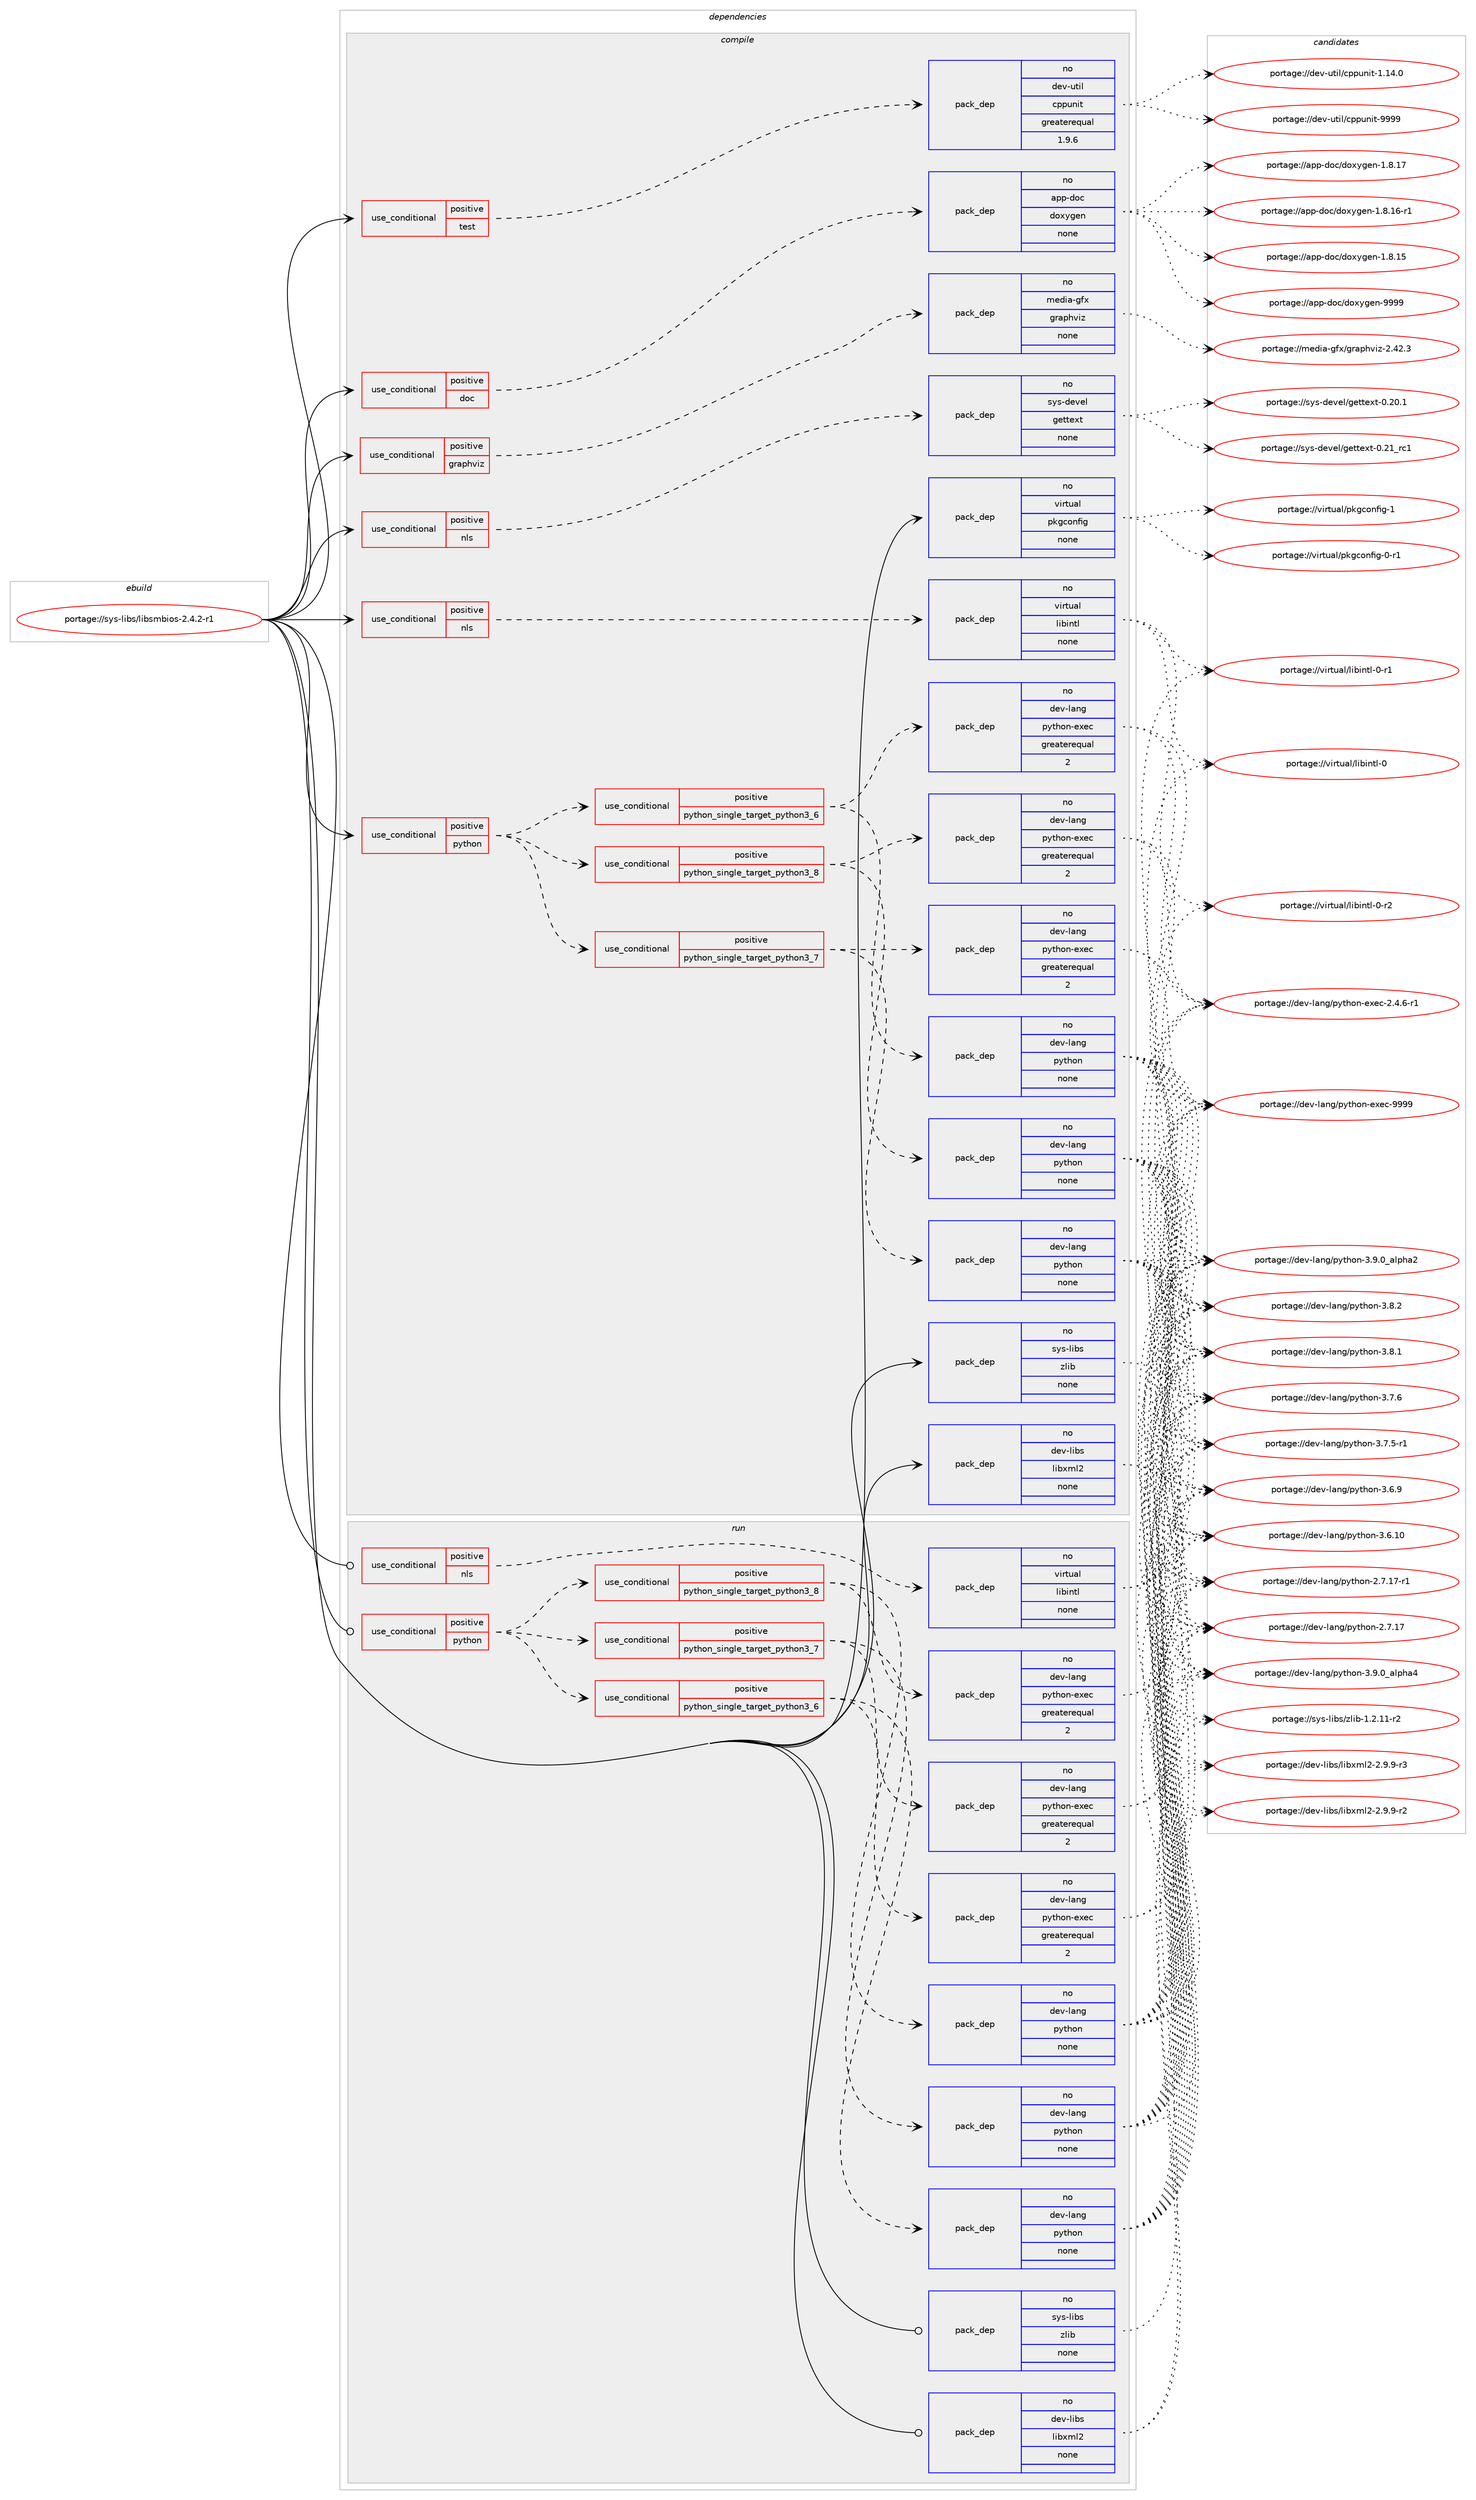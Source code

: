 digraph prolog {

# *************
# Graph options
# *************

newrank=true;
concentrate=true;
compound=true;
graph [rankdir=LR,fontname=Helvetica,fontsize=10,ranksep=1.5];#, ranksep=2.5, nodesep=0.2];
edge  [arrowhead=vee];
node  [fontname=Helvetica,fontsize=10];

# **********
# The ebuild
# **********

subgraph cluster_leftcol {
color=gray;
rank=same;
label=<<i>ebuild</i>>;
id [label="portage://sys-libs/libsmbios-2.4.2-r1", color=red, width=4, href="../sys-libs/libsmbios-2.4.2-r1.svg"];
}

# ****************
# The dependencies
# ****************

subgraph cluster_midcol {
color=gray;
label=<<i>dependencies</i>>;
subgraph cluster_compile {
fillcolor="#eeeeee";
style=filled;
label=<<i>compile</i>>;
subgraph cond4405 {
dependency26189 [label=<<TABLE BORDER="0" CELLBORDER="1" CELLSPACING="0" CELLPADDING="4"><TR><TD ROWSPAN="3" CELLPADDING="10">use_conditional</TD></TR><TR><TD>positive</TD></TR><TR><TD>doc</TD></TR></TABLE>>, shape=none, color=red];
subgraph pack21101 {
dependency26190 [label=<<TABLE BORDER="0" CELLBORDER="1" CELLSPACING="0" CELLPADDING="4" WIDTH="220"><TR><TD ROWSPAN="6" CELLPADDING="30">pack_dep</TD></TR><TR><TD WIDTH="110">no</TD></TR><TR><TD>app-doc</TD></TR><TR><TD>doxygen</TD></TR><TR><TD>none</TD></TR><TR><TD></TD></TR></TABLE>>, shape=none, color=blue];
}
dependency26189:e -> dependency26190:w [weight=20,style="dashed",arrowhead="vee"];
}
id:e -> dependency26189:w [weight=20,style="solid",arrowhead="vee"];
subgraph cond4406 {
dependency26191 [label=<<TABLE BORDER="0" CELLBORDER="1" CELLSPACING="0" CELLPADDING="4"><TR><TD ROWSPAN="3" CELLPADDING="10">use_conditional</TD></TR><TR><TD>positive</TD></TR><TR><TD>graphviz</TD></TR></TABLE>>, shape=none, color=red];
subgraph pack21102 {
dependency26192 [label=<<TABLE BORDER="0" CELLBORDER="1" CELLSPACING="0" CELLPADDING="4" WIDTH="220"><TR><TD ROWSPAN="6" CELLPADDING="30">pack_dep</TD></TR><TR><TD WIDTH="110">no</TD></TR><TR><TD>media-gfx</TD></TR><TR><TD>graphviz</TD></TR><TR><TD>none</TD></TR><TR><TD></TD></TR></TABLE>>, shape=none, color=blue];
}
dependency26191:e -> dependency26192:w [weight=20,style="dashed",arrowhead="vee"];
}
id:e -> dependency26191:w [weight=20,style="solid",arrowhead="vee"];
subgraph cond4407 {
dependency26193 [label=<<TABLE BORDER="0" CELLBORDER="1" CELLSPACING="0" CELLPADDING="4"><TR><TD ROWSPAN="3" CELLPADDING="10">use_conditional</TD></TR><TR><TD>positive</TD></TR><TR><TD>nls</TD></TR></TABLE>>, shape=none, color=red];
subgraph pack21103 {
dependency26194 [label=<<TABLE BORDER="0" CELLBORDER="1" CELLSPACING="0" CELLPADDING="4" WIDTH="220"><TR><TD ROWSPAN="6" CELLPADDING="30">pack_dep</TD></TR><TR><TD WIDTH="110">no</TD></TR><TR><TD>sys-devel</TD></TR><TR><TD>gettext</TD></TR><TR><TD>none</TD></TR><TR><TD></TD></TR></TABLE>>, shape=none, color=blue];
}
dependency26193:e -> dependency26194:w [weight=20,style="dashed",arrowhead="vee"];
}
id:e -> dependency26193:w [weight=20,style="solid",arrowhead="vee"];
subgraph cond4408 {
dependency26195 [label=<<TABLE BORDER="0" CELLBORDER="1" CELLSPACING="0" CELLPADDING="4"><TR><TD ROWSPAN="3" CELLPADDING="10">use_conditional</TD></TR><TR><TD>positive</TD></TR><TR><TD>nls</TD></TR></TABLE>>, shape=none, color=red];
subgraph pack21104 {
dependency26196 [label=<<TABLE BORDER="0" CELLBORDER="1" CELLSPACING="0" CELLPADDING="4" WIDTH="220"><TR><TD ROWSPAN="6" CELLPADDING="30">pack_dep</TD></TR><TR><TD WIDTH="110">no</TD></TR><TR><TD>virtual</TD></TR><TR><TD>libintl</TD></TR><TR><TD>none</TD></TR><TR><TD></TD></TR></TABLE>>, shape=none, color=blue];
}
dependency26195:e -> dependency26196:w [weight=20,style="dashed",arrowhead="vee"];
}
id:e -> dependency26195:w [weight=20,style="solid",arrowhead="vee"];
subgraph cond4409 {
dependency26197 [label=<<TABLE BORDER="0" CELLBORDER="1" CELLSPACING="0" CELLPADDING="4"><TR><TD ROWSPAN="3" CELLPADDING="10">use_conditional</TD></TR><TR><TD>positive</TD></TR><TR><TD>python</TD></TR></TABLE>>, shape=none, color=red];
subgraph cond4410 {
dependency26198 [label=<<TABLE BORDER="0" CELLBORDER="1" CELLSPACING="0" CELLPADDING="4"><TR><TD ROWSPAN="3" CELLPADDING="10">use_conditional</TD></TR><TR><TD>positive</TD></TR><TR><TD>python_single_target_python3_6</TD></TR></TABLE>>, shape=none, color=red];
subgraph pack21105 {
dependency26199 [label=<<TABLE BORDER="0" CELLBORDER="1" CELLSPACING="0" CELLPADDING="4" WIDTH="220"><TR><TD ROWSPAN="6" CELLPADDING="30">pack_dep</TD></TR><TR><TD WIDTH="110">no</TD></TR><TR><TD>dev-lang</TD></TR><TR><TD>python</TD></TR><TR><TD>none</TD></TR><TR><TD></TD></TR></TABLE>>, shape=none, color=blue];
}
dependency26198:e -> dependency26199:w [weight=20,style="dashed",arrowhead="vee"];
subgraph pack21106 {
dependency26200 [label=<<TABLE BORDER="0" CELLBORDER="1" CELLSPACING="0" CELLPADDING="4" WIDTH="220"><TR><TD ROWSPAN="6" CELLPADDING="30">pack_dep</TD></TR><TR><TD WIDTH="110">no</TD></TR><TR><TD>dev-lang</TD></TR><TR><TD>python-exec</TD></TR><TR><TD>greaterequal</TD></TR><TR><TD>2</TD></TR></TABLE>>, shape=none, color=blue];
}
dependency26198:e -> dependency26200:w [weight=20,style="dashed",arrowhead="vee"];
}
dependency26197:e -> dependency26198:w [weight=20,style="dashed",arrowhead="vee"];
subgraph cond4411 {
dependency26201 [label=<<TABLE BORDER="0" CELLBORDER="1" CELLSPACING="0" CELLPADDING="4"><TR><TD ROWSPAN="3" CELLPADDING="10">use_conditional</TD></TR><TR><TD>positive</TD></TR><TR><TD>python_single_target_python3_7</TD></TR></TABLE>>, shape=none, color=red];
subgraph pack21107 {
dependency26202 [label=<<TABLE BORDER="0" CELLBORDER="1" CELLSPACING="0" CELLPADDING="4" WIDTH="220"><TR><TD ROWSPAN="6" CELLPADDING="30">pack_dep</TD></TR><TR><TD WIDTH="110">no</TD></TR><TR><TD>dev-lang</TD></TR><TR><TD>python</TD></TR><TR><TD>none</TD></TR><TR><TD></TD></TR></TABLE>>, shape=none, color=blue];
}
dependency26201:e -> dependency26202:w [weight=20,style="dashed",arrowhead="vee"];
subgraph pack21108 {
dependency26203 [label=<<TABLE BORDER="0" CELLBORDER="1" CELLSPACING="0" CELLPADDING="4" WIDTH="220"><TR><TD ROWSPAN="6" CELLPADDING="30">pack_dep</TD></TR><TR><TD WIDTH="110">no</TD></TR><TR><TD>dev-lang</TD></TR><TR><TD>python-exec</TD></TR><TR><TD>greaterequal</TD></TR><TR><TD>2</TD></TR></TABLE>>, shape=none, color=blue];
}
dependency26201:e -> dependency26203:w [weight=20,style="dashed",arrowhead="vee"];
}
dependency26197:e -> dependency26201:w [weight=20,style="dashed",arrowhead="vee"];
subgraph cond4412 {
dependency26204 [label=<<TABLE BORDER="0" CELLBORDER="1" CELLSPACING="0" CELLPADDING="4"><TR><TD ROWSPAN="3" CELLPADDING="10">use_conditional</TD></TR><TR><TD>positive</TD></TR><TR><TD>python_single_target_python3_8</TD></TR></TABLE>>, shape=none, color=red];
subgraph pack21109 {
dependency26205 [label=<<TABLE BORDER="0" CELLBORDER="1" CELLSPACING="0" CELLPADDING="4" WIDTH="220"><TR><TD ROWSPAN="6" CELLPADDING="30">pack_dep</TD></TR><TR><TD WIDTH="110">no</TD></TR><TR><TD>dev-lang</TD></TR><TR><TD>python</TD></TR><TR><TD>none</TD></TR><TR><TD></TD></TR></TABLE>>, shape=none, color=blue];
}
dependency26204:e -> dependency26205:w [weight=20,style="dashed",arrowhead="vee"];
subgraph pack21110 {
dependency26206 [label=<<TABLE BORDER="0" CELLBORDER="1" CELLSPACING="0" CELLPADDING="4" WIDTH="220"><TR><TD ROWSPAN="6" CELLPADDING="30">pack_dep</TD></TR><TR><TD WIDTH="110">no</TD></TR><TR><TD>dev-lang</TD></TR><TR><TD>python-exec</TD></TR><TR><TD>greaterequal</TD></TR><TR><TD>2</TD></TR></TABLE>>, shape=none, color=blue];
}
dependency26204:e -> dependency26206:w [weight=20,style="dashed",arrowhead="vee"];
}
dependency26197:e -> dependency26204:w [weight=20,style="dashed",arrowhead="vee"];
}
id:e -> dependency26197:w [weight=20,style="solid",arrowhead="vee"];
subgraph cond4413 {
dependency26207 [label=<<TABLE BORDER="0" CELLBORDER="1" CELLSPACING="0" CELLPADDING="4"><TR><TD ROWSPAN="3" CELLPADDING="10">use_conditional</TD></TR><TR><TD>positive</TD></TR><TR><TD>test</TD></TR></TABLE>>, shape=none, color=red];
subgraph pack21111 {
dependency26208 [label=<<TABLE BORDER="0" CELLBORDER="1" CELLSPACING="0" CELLPADDING="4" WIDTH="220"><TR><TD ROWSPAN="6" CELLPADDING="30">pack_dep</TD></TR><TR><TD WIDTH="110">no</TD></TR><TR><TD>dev-util</TD></TR><TR><TD>cppunit</TD></TR><TR><TD>greaterequal</TD></TR><TR><TD>1.9.6</TD></TR></TABLE>>, shape=none, color=blue];
}
dependency26207:e -> dependency26208:w [weight=20,style="dashed",arrowhead="vee"];
}
id:e -> dependency26207:w [weight=20,style="solid",arrowhead="vee"];
subgraph pack21112 {
dependency26209 [label=<<TABLE BORDER="0" CELLBORDER="1" CELLSPACING="0" CELLPADDING="4" WIDTH="220"><TR><TD ROWSPAN="6" CELLPADDING="30">pack_dep</TD></TR><TR><TD WIDTH="110">no</TD></TR><TR><TD>dev-libs</TD></TR><TR><TD>libxml2</TD></TR><TR><TD>none</TD></TR><TR><TD></TD></TR></TABLE>>, shape=none, color=blue];
}
id:e -> dependency26209:w [weight=20,style="solid",arrowhead="vee"];
subgraph pack21113 {
dependency26210 [label=<<TABLE BORDER="0" CELLBORDER="1" CELLSPACING="0" CELLPADDING="4" WIDTH="220"><TR><TD ROWSPAN="6" CELLPADDING="30">pack_dep</TD></TR><TR><TD WIDTH="110">no</TD></TR><TR><TD>sys-libs</TD></TR><TR><TD>zlib</TD></TR><TR><TD>none</TD></TR><TR><TD></TD></TR></TABLE>>, shape=none, color=blue];
}
id:e -> dependency26210:w [weight=20,style="solid",arrowhead="vee"];
subgraph pack21114 {
dependency26211 [label=<<TABLE BORDER="0" CELLBORDER="1" CELLSPACING="0" CELLPADDING="4" WIDTH="220"><TR><TD ROWSPAN="6" CELLPADDING="30">pack_dep</TD></TR><TR><TD WIDTH="110">no</TD></TR><TR><TD>virtual</TD></TR><TR><TD>pkgconfig</TD></TR><TR><TD>none</TD></TR><TR><TD></TD></TR></TABLE>>, shape=none, color=blue];
}
id:e -> dependency26211:w [weight=20,style="solid",arrowhead="vee"];
}
subgraph cluster_compileandrun {
fillcolor="#eeeeee";
style=filled;
label=<<i>compile and run</i>>;
}
subgraph cluster_run {
fillcolor="#eeeeee";
style=filled;
label=<<i>run</i>>;
subgraph cond4414 {
dependency26212 [label=<<TABLE BORDER="0" CELLBORDER="1" CELLSPACING="0" CELLPADDING="4"><TR><TD ROWSPAN="3" CELLPADDING="10">use_conditional</TD></TR><TR><TD>positive</TD></TR><TR><TD>nls</TD></TR></TABLE>>, shape=none, color=red];
subgraph pack21115 {
dependency26213 [label=<<TABLE BORDER="0" CELLBORDER="1" CELLSPACING="0" CELLPADDING="4" WIDTH="220"><TR><TD ROWSPAN="6" CELLPADDING="30">pack_dep</TD></TR><TR><TD WIDTH="110">no</TD></TR><TR><TD>virtual</TD></TR><TR><TD>libintl</TD></TR><TR><TD>none</TD></TR><TR><TD></TD></TR></TABLE>>, shape=none, color=blue];
}
dependency26212:e -> dependency26213:w [weight=20,style="dashed",arrowhead="vee"];
}
id:e -> dependency26212:w [weight=20,style="solid",arrowhead="odot"];
subgraph cond4415 {
dependency26214 [label=<<TABLE BORDER="0" CELLBORDER="1" CELLSPACING="0" CELLPADDING="4"><TR><TD ROWSPAN="3" CELLPADDING="10">use_conditional</TD></TR><TR><TD>positive</TD></TR><TR><TD>python</TD></TR></TABLE>>, shape=none, color=red];
subgraph cond4416 {
dependency26215 [label=<<TABLE BORDER="0" CELLBORDER="1" CELLSPACING="0" CELLPADDING="4"><TR><TD ROWSPAN="3" CELLPADDING="10">use_conditional</TD></TR><TR><TD>positive</TD></TR><TR><TD>python_single_target_python3_6</TD></TR></TABLE>>, shape=none, color=red];
subgraph pack21116 {
dependency26216 [label=<<TABLE BORDER="0" CELLBORDER="1" CELLSPACING="0" CELLPADDING="4" WIDTH="220"><TR><TD ROWSPAN="6" CELLPADDING="30">pack_dep</TD></TR><TR><TD WIDTH="110">no</TD></TR><TR><TD>dev-lang</TD></TR><TR><TD>python</TD></TR><TR><TD>none</TD></TR><TR><TD></TD></TR></TABLE>>, shape=none, color=blue];
}
dependency26215:e -> dependency26216:w [weight=20,style="dashed",arrowhead="vee"];
subgraph pack21117 {
dependency26217 [label=<<TABLE BORDER="0" CELLBORDER="1" CELLSPACING="0" CELLPADDING="4" WIDTH="220"><TR><TD ROWSPAN="6" CELLPADDING="30">pack_dep</TD></TR><TR><TD WIDTH="110">no</TD></TR><TR><TD>dev-lang</TD></TR><TR><TD>python-exec</TD></TR><TR><TD>greaterequal</TD></TR><TR><TD>2</TD></TR></TABLE>>, shape=none, color=blue];
}
dependency26215:e -> dependency26217:w [weight=20,style="dashed",arrowhead="vee"];
}
dependency26214:e -> dependency26215:w [weight=20,style="dashed",arrowhead="vee"];
subgraph cond4417 {
dependency26218 [label=<<TABLE BORDER="0" CELLBORDER="1" CELLSPACING="0" CELLPADDING="4"><TR><TD ROWSPAN="3" CELLPADDING="10">use_conditional</TD></TR><TR><TD>positive</TD></TR><TR><TD>python_single_target_python3_7</TD></TR></TABLE>>, shape=none, color=red];
subgraph pack21118 {
dependency26219 [label=<<TABLE BORDER="0" CELLBORDER="1" CELLSPACING="0" CELLPADDING="4" WIDTH="220"><TR><TD ROWSPAN="6" CELLPADDING="30">pack_dep</TD></TR><TR><TD WIDTH="110">no</TD></TR><TR><TD>dev-lang</TD></TR><TR><TD>python</TD></TR><TR><TD>none</TD></TR><TR><TD></TD></TR></TABLE>>, shape=none, color=blue];
}
dependency26218:e -> dependency26219:w [weight=20,style="dashed",arrowhead="vee"];
subgraph pack21119 {
dependency26220 [label=<<TABLE BORDER="0" CELLBORDER="1" CELLSPACING="0" CELLPADDING="4" WIDTH="220"><TR><TD ROWSPAN="6" CELLPADDING="30">pack_dep</TD></TR><TR><TD WIDTH="110">no</TD></TR><TR><TD>dev-lang</TD></TR><TR><TD>python-exec</TD></TR><TR><TD>greaterequal</TD></TR><TR><TD>2</TD></TR></TABLE>>, shape=none, color=blue];
}
dependency26218:e -> dependency26220:w [weight=20,style="dashed",arrowhead="vee"];
}
dependency26214:e -> dependency26218:w [weight=20,style="dashed",arrowhead="vee"];
subgraph cond4418 {
dependency26221 [label=<<TABLE BORDER="0" CELLBORDER="1" CELLSPACING="0" CELLPADDING="4"><TR><TD ROWSPAN="3" CELLPADDING="10">use_conditional</TD></TR><TR><TD>positive</TD></TR><TR><TD>python_single_target_python3_8</TD></TR></TABLE>>, shape=none, color=red];
subgraph pack21120 {
dependency26222 [label=<<TABLE BORDER="0" CELLBORDER="1" CELLSPACING="0" CELLPADDING="4" WIDTH="220"><TR><TD ROWSPAN="6" CELLPADDING="30">pack_dep</TD></TR><TR><TD WIDTH="110">no</TD></TR><TR><TD>dev-lang</TD></TR><TR><TD>python</TD></TR><TR><TD>none</TD></TR><TR><TD></TD></TR></TABLE>>, shape=none, color=blue];
}
dependency26221:e -> dependency26222:w [weight=20,style="dashed",arrowhead="vee"];
subgraph pack21121 {
dependency26223 [label=<<TABLE BORDER="0" CELLBORDER="1" CELLSPACING="0" CELLPADDING="4" WIDTH="220"><TR><TD ROWSPAN="6" CELLPADDING="30">pack_dep</TD></TR><TR><TD WIDTH="110">no</TD></TR><TR><TD>dev-lang</TD></TR><TR><TD>python-exec</TD></TR><TR><TD>greaterequal</TD></TR><TR><TD>2</TD></TR></TABLE>>, shape=none, color=blue];
}
dependency26221:e -> dependency26223:w [weight=20,style="dashed",arrowhead="vee"];
}
dependency26214:e -> dependency26221:w [weight=20,style="dashed",arrowhead="vee"];
}
id:e -> dependency26214:w [weight=20,style="solid",arrowhead="odot"];
subgraph pack21122 {
dependency26224 [label=<<TABLE BORDER="0" CELLBORDER="1" CELLSPACING="0" CELLPADDING="4" WIDTH="220"><TR><TD ROWSPAN="6" CELLPADDING="30">pack_dep</TD></TR><TR><TD WIDTH="110">no</TD></TR><TR><TD>dev-libs</TD></TR><TR><TD>libxml2</TD></TR><TR><TD>none</TD></TR><TR><TD></TD></TR></TABLE>>, shape=none, color=blue];
}
id:e -> dependency26224:w [weight=20,style="solid",arrowhead="odot"];
subgraph pack21123 {
dependency26225 [label=<<TABLE BORDER="0" CELLBORDER="1" CELLSPACING="0" CELLPADDING="4" WIDTH="220"><TR><TD ROWSPAN="6" CELLPADDING="30">pack_dep</TD></TR><TR><TD WIDTH="110">no</TD></TR><TR><TD>sys-libs</TD></TR><TR><TD>zlib</TD></TR><TR><TD>none</TD></TR><TR><TD></TD></TR></TABLE>>, shape=none, color=blue];
}
id:e -> dependency26225:w [weight=20,style="solid",arrowhead="odot"];
}
}

# **************
# The candidates
# **************

subgraph cluster_choices {
rank=same;
color=gray;
label=<<i>candidates</i>>;

subgraph choice21101 {
color=black;
nodesep=1;
choice971121124510011199471001111201211031011104557575757 [label="portage://app-doc/doxygen-9999", color=red, width=4,href="../app-doc/doxygen-9999.svg"];
choice9711211245100111994710011112012110310111045494656464955 [label="portage://app-doc/doxygen-1.8.17", color=red, width=4,href="../app-doc/doxygen-1.8.17.svg"];
choice97112112451001119947100111120121103101110454946564649544511449 [label="portage://app-doc/doxygen-1.8.16-r1", color=red, width=4,href="../app-doc/doxygen-1.8.16-r1.svg"];
choice9711211245100111994710011112012110310111045494656464953 [label="portage://app-doc/doxygen-1.8.15", color=red, width=4,href="../app-doc/doxygen-1.8.15.svg"];
dependency26190:e -> choice971121124510011199471001111201211031011104557575757:w [style=dotted,weight="100"];
dependency26190:e -> choice9711211245100111994710011112012110310111045494656464955:w [style=dotted,weight="100"];
dependency26190:e -> choice97112112451001119947100111120121103101110454946564649544511449:w [style=dotted,weight="100"];
dependency26190:e -> choice9711211245100111994710011112012110310111045494656464953:w [style=dotted,weight="100"];
}
subgraph choice21102 {
color=black;
nodesep=1;
choice1091011001059745103102120471031149711210411810512245504652504651 [label="portage://media-gfx/graphviz-2.42.3", color=red, width=4,href="../media-gfx/graphviz-2.42.3.svg"];
dependency26192:e -> choice1091011001059745103102120471031149711210411810512245504652504651:w [style=dotted,weight="100"];
}
subgraph choice21103 {
color=black;
nodesep=1;
choice11512111545100101118101108471031011161161011201164548465049951149949 [label="portage://sys-devel/gettext-0.21_rc1", color=red, width=4,href="../sys-devel/gettext-0.21_rc1.svg"];
choice115121115451001011181011084710310111611610112011645484650484649 [label="portage://sys-devel/gettext-0.20.1", color=red, width=4,href="../sys-devel/gettext-0.20.1.svg"];
dependency26194:e -> choice11512111545100101118101108471031011161161011201164548465049951149949:w [style=dotted,weight="100"];
dependency26194:e -> choice115121115451001011181011084710310111611610112011645484650484649:w [style=dotted,weight="100"];
}
subgraph choice21104 {
color=black;
nodesep=1;
choice11810511411611797108471081059810511011610845484511450 [label="portage://virtual/libintl-0-r2", color=red, width=4,href="../virtual/libintl-0-r2.svg"];
choice11810511411611797108471081059810511011610845484511449 [label="portage://virtual/libintl-0-r1", color=red, width=4,href="../virtual/libintl-0-r1.svg"];
choice1181051141161179710847108105981051101161084548 [label="portage://virtual/libintl-0", color=red, width=4,href="../virtual/libintl-0.svg"];
dependency26196:e -> choice11810511411611797108471081059810511011610845484511450:w [style=dotted,weight="100"];
dependency26196:e -> choice11810511411611797108471081059810511011610845484511449:w [style=dotted,weight="100"];
dependency26196:e -> choice1181051141161179710847108105981051101161084548:w [style=dotted,weight="100"];
}
subgraph choice21105 {
color=black;
nodesep=1;
choice10010111845108971101034711212111610411111045514657464895971081121049752 [label="portage://dev-lang/python-3.9.0_alpha4", color=red, width=4,href="../dev-lang/python-3.9.0_alpha4.svg"];
choice10010111845108971101034711212111610411111045514657464895971081121049750 [label="portage://dev-lang/python-3.9.0_alpha2", color=red, width=4,href="../dev-lang/python-3.9.0_alpha2.svg"];
choice100101118451089711010347112121116104111110455146564650 [label="portage://dev-lang/python-3.8.2", color=red, width=4,href="../dev-lang/python-3.8.2.svg"];
choice100101118451089711010347112121116104111110455146564649 [label="portage://dev-lang/python-3.8.1", color=red, width=4,href="../dev-lang/python-3.8.1.svg"];
choice100101118451089711010347112121116104111110455146554654 [label="portage://dev-lang/python-3.7.6", color=red, width=4,href="../dev-lang/python-3.7.6.svg"];
choice1001011184510897110103471121211161041111104551465546534511449 [label="portage://dev-lang/python-3.7.5-r1", color=red, width=4,href="../dev-lang/python-3.7.5-r1.svg"];
choice100101118451089711010347112121116104111110455146544657 [label="portage://dev-lang/python-3.6.9", color=red, width=4,href="../dev-lang/python-3.6.9.svg"];
choice10010111845108971101034711212111610411111045514654464948 [label="portage://dev-lang/python-3.6.10", color=red, width=4,href="../dev-lang/python-3.6.10.svg"];
choice100101118451089711010347112121116104111110455046554649554511449 [label="portage://dev-lang/python-2.7.17-r1", color=red, width=4,href="../dev-lang/python-2.7.17-r1.svg"];
choice10010111845108971101034711212111610411111045504655464955 [label="portage://dev-lang/python-2.7.17", color=red, width=4,href="../dev-lang/python-2.7.17.svg"];
dependency26199:e -> choice10010111845108971101034711212111610411111045514657464895971081121049752:w [style=dotted,weight="100"];
dependency26199:e -> choice10010111845108971101034711212111610411111045514657464895971081121049750:w [style=dotted,weight="100"];
dependency26199:e -> choice100101118451089711010347112121116104111110455146564650:w [style=dotted,weight="100"];
dependency26199:e -> choice100101118451089711010347112121116104111110455146564649:w [style=dotted,weight="100"];
dependency26199:e -> choice100101118451089711010347112121116104111110455146554654:w [style=dotted,weight="100"];
dependency26199:e -> choice1001011184510897110103471121211161041111104551465546534511449:w [style=dotted,weight="100"];
dependency26199:e -> choice100101118451089711010347112121116104111110455146544657:w [style=dotted,weight="100"];
dependency26199:e -> choice10010111845108971101034711212111610411111045514654464948:w [style=dotted,weight="100"];
dependency26199:e -> choice100101118451089711010347112121116104111110455046554649554511449:w [style=dotted,weight="100"];
dependency26199:e -> choice10010111845108971101034711212111610411111045504655464955:w [style=dotted,weight="100"];
}
subgraph choice21106 {
color=black;
nodesep=1;
choice10010111845108971101034711212111610411111045101120101994557575757 [label="portage://dev-lang/python-exec-9999", color=red, width=4,href="../dev-lang/python-exec-9999.svg"];
choice10010111845108971101034711212111610411111045101120101994550465246544511449 [label="portage://dev-lang/python-exec-2.4.6-r1", color=red, width=4,href="../dev-lang/python-exec-2.4.6-r1.svg"];
dependency26200:e -> choice10010111845108971101034711212111610411111045101120101994557575757:w [style=dotted,weight="100"];
dependency26200:e -> choice10010111845108971101034711212111610411111045101120101994550465246544511449:w [style=dotted,weight="100"];
}
subgraph choice21107 {
color=black;
nodesep=1;
choice10010111845108971101034711212111610411111045514657464895971081121049752 [label="portage://dev-lang/python-3.9.0_alpha4", color=red, width=4,href="../dev-lang/python-3.9.0_alpha4.svg"];
choice10010111845108971101034711212111610411111045514657464895971081121049750 [label="portage://dev-lang/python-3.9.0_alpha2", color=red, width=4,href="../dev-lang/python-3.9.0_alpha2.svg"];
choice100101118451089711010347112121116104111110455146564650 [label="portage://dev-lang/python-3.8.2", color=red, width=4,href="../dev-lang/python-3.8.2.svg"];
choice100101118451089711010347112121116104111110455146564649 [label="portage://dev-lang/python-3.8.1", color=red, width=4,href="../dev-lang/python-3.8.1.svg"];
choice100101118451089711010347112121116104111110455146554654 [label="portage://dev-lang/python-3.7.6", color=red, width=4,href="../dev-lang/python-3.7.6.svg"];
choice1001011184510897110103471121211161041111104551465546534511449 [label="portage://dev-lang/python-3.7.5-r1", color=red, width=4,href="../dev-lang/python-3.7.5-r1.svg"];
choice100101118451089711010347112121116104111110455146544657 [label="portage://dev-lang/python-3.6.9", color=red, width=4,href="../dev-lang/python-3.6.9.svg"];
choice10010111845108971101034711212111610411111045514654464948 [label="portage://dev-lang/python-3.6.10", color=red, width=4,href="../dev-lang/python-3.6.10.svg"];
choice100101118451089711010347112121116104111110455046554649554511449 [label="portage://dev-lang/python-2.7.17-r1", color=red, width=4,href="../dev-lang/python-2.7.17-r1.svg"];
choice10010111845108971101034711212111610411111045504655464955 [label="portage://dev-lang/python-2.7.17", color=red, width=4,href="../dev-lang/python-2.7.17.svg"];
dependency26202:e -> choice10010111845108971101034711212111610411111045514657464895971081121049752:w [style=dotted,weight="100"];
dependency26202:e -> choice10010111845108971101034711212111610411111045514657464895971081121049750:w [style=dotted,weight="100"];
dependency26202:e -> choice100101118451089711010347112121116104111110455146564650:w [style=dotted,weight="100"];
dependency26202:e -> choice100101118451089711010347112121116104111110455146564649:w [style=dotted,weight="100"];
dependency26202:e -> choice100101118451089711010347112121116104111110455146554654:w [style=dotted,weight="100"];
dependency26202:e -> choice1001011184510897110103471121211161041111104551465546534511449:w [style=dotted,weight="100"];
dependency26202:e -> choice100101118451089711010347112121116104111110455146544657:w [style=dotted,weight="100"];
dependency26202:e -> choice10010111845108971101034711212111610411111045514654464948:w [style=dotted,weight="100"];
dependency26202:e -> choice100101118451089711010347112121116104111110455046554649554511449:w [style=dotted,weight="100"];
dependency26202:e -> choice10010111845108971101034711212111610411111045504655464955:w [style=dotted,weight="100"];
}
subgraph choice21108 {
color=black;
nodesep=1;
choice10010111845108971101034711212111610411111045101120101994557575757 [label="portage://dev-lang/python-exec-9999", color=red, width=4,href="../dev-lang/python-exec-9999.svg"];
choice10010111845108971101034711212111610411111045101120101994550465246544511449 [label="portage://dev-lang/python-exec-2.4.6-r1", color=red, width=4,href="../dev-lang/python-exec-2.4.6-r1.svg"];
dependency26203:e -> choice10010111845108971101034711212111610411111045101120101994557575757:w [style=dotted,weight="100"];
dependency26203:e -> choice10010111845108971101034711212111610411111045101120101994550465246544511449:w [style=dotted,weight="100"];
}
subgraph choice21109 {
color=black;
nodesep=1;
choice10010111845108971101034711212111610411111045514657464895971081121049752 [label="portage://dev-lang/python-3.9.0_alpha4", color=red, width=4,href="../dev-lang/python-3.9.0_alpha4.svg"];
choice10010111845108971101034711212111610411111045514657464895971081121049750 [label="portage://dev-lang/python-3.9.0_alpha2", color=red, width=4,href="../dev-lang/python-3.9.0_alpha2.svg"];
choice100101118451089711010347112121116104111110455146564650 [label="portage://dev-lang/python-3.8.2", color=red, width=4,href="../dev-lang/python-3.8.2.svg"];
choice100101118451089711010347112121116104111110455146564649 [label="portage://dev-lang/python-3.8.1", color=red, width=4,href="../dev-lang/python-3.8.1.svg"];
choice100101118451089711010347112121116104111110455146554654 [label="portage://dev-lang/python-3.7.6", color=red, width=4,href="../dev-lang/python-3.7.6.svg"];
choice1001011184510897110103471121211161041111104551465546534511449 [label="portage://dev-lang/python-3.7.5-r1", color=red, width=4,href="../dev-lang/python-3.7.5-r1.svg"];
choice100101118451089711010347112121116104111110455146544657 [label="portage://dev-lang/python-3.6.9", color=red, width=4,href="../dev-lang/python-3.6.9.svg"];
choice10010111845108971101034711212111610411111045514654464948 [label="portage://dev-lang/python-3.6.10", color=red, width=4,href="../dev-lang/python-3.6.10.svg"];
choice100101118451089711010347112121116104111110455046554649554511449 [label="portage://dev-lang/python-2.7.17-r1", color=red, width=4,href="../dev-lang/python-2.7.17-r1.svg"];
choice10010111845108971101034711212111610411111045504655464955 [label="portage://dev-lang/python-2.7.17", color=red, width=4,href="../dev-lang/python-2.7.17.svg"];
dependency26205:e -> choice10010111845108971101034711212111610411111045514657464895971081121049752:w [style=dotted,weight="100"];
dependency26205:e -> choice10010111845108971101034711212111610411111045514657464895971081121049750:w [style=dotted,weight="100"];
dependency26205:e -> choice100101118451089711010347112121116104111110455146564650:w [style=dotted,weight="100"];
dependency26205:e -> choice100101118451089711010347112121116104111110455146564649:w [style=dotted,weight="100"];
dependency26205:e -> choice100101118451089711010347112121116104111110455146554654:w [style=dotted,weight="100"];
dependency26205:e -> choice1001011184510897110103471121211161041111104551465546534511449:w [style=dotted,weight="100"];
dependency26205:e -> choice100101118451089711010347112121116104111110455146544657:w [style=dotted,weight="100"];
dependency26205:e -> choice10010111845108971101034711212111610411111045514654464948:w [style=dotted,weight="100"];
dependency26205:e -> choice100101118451089711010347112121116104111110455046554649554511449:w [style=dotted,weight="100"];
dependency26205:e -> choice10010111845108971101034711212111610411111045504655464955:w [style=dotted,weight="100"];
}
subgraph choice21110 {
color=black;
nodesep=1;
choice10010111845108971101034711212111610411111045101120101994557575757 [label="portage://dev-lang/python-exec-9999", color=red, width=4,href="../dev-lang/python-exec-9999.svg"];
choice10010111845108971101034711212111610411111045101120101994550465246544511449 [label="portage://dev-lang/python-exec-2.4.6-r1", color=red, width=4,href="../dev-lang/python-exec-2.4.6-r1.svg"];
dependency26206:e -> choice10010111845108971101034711212111610411111045101120101994557575757:w [style=dotted,weight="100"];
dependency26206:e -> choice10010111845108971101034711212111610411111045101120101994550465246544511449:w [style=dotted,weight="100"];
}
subgraph choice21111 {
color=black;
nodesep=1;
choice1001011184511711610510847991121121171101051164557575757 [label="portage://dev-util/cppunit-9999", color=red, width=4,href="../dev-util/cppunit-9999.svg"];
choice10010111845117116105108479911211211711010511645494649524648 [label="portage://dev-util/cppunit-1.14.0", color=red, width=4,href="../dev-util/cppunit-1.14.0.svg"];
dependency26208:e -> choice1001011184511711610510847991121121171101051164557575757:w [style=dotted,weight="100"];
dependency26208:e -> choice10010111845117116105108479911211211711010511645494649524648:w [style=dotted,weight="100"];
}
subgraph choice21112 {
color=black;
nodesep=1;
choice10010111845108105981154710810598120109108504550465746574511451 [label="portage://dev-libs/libxml2-2.9.9-r3", color=red, width=4,href="../dev-libs/libxml2-2.9.9-r3.svg"];
choice10010111845108105981154710810598120109108504550465746574511450 [label="portage://dev-libs/libxml2-2.9.9-r2", color=red, width=4,href="../dev-libs/libxml2-2.9.9-r2.svg"];
dependency26209:e -> choice10010111845108105981154710810598120109108504550465746574511451:w [style=dotted,weight="100"];
dependency26209:e -> choice10010111845108105981154710810598120109108504550465746574511450:w [style=dotted,weight="100"];
}
subgraph choice21113 {
color=black;
nodesep=1;
choice11512111545108105981154712210810598454946504649494511450 [label="portage://sys-libs/zlib-1.2.11-r2", color=red, width=4,href="../sys-libs/zlib-1.2.11-r2.svg"];
dependency26210:e -> choice11512111545108105981154712210810598454946504649494511450:w [style=dotted,weight="100"];
}
subgraph choice21114 {
color=black;
nodesep=1;
choice1181051141161179710847112107103991111101021051034549 [label="portage://virtual/pkgconfig-1", color=red, width=4,href="../virtual/pkgconfig-1.svg"];
choice11810511411611797108471121071039911111010210510345484511449 [label="portage://virtual/pkgconfig-0-r1", color=red, width=4,href="../virtual/pkgconfig-0-r1.svg"];
dependency26211:e -> choice1181051141161179710847112107103991111101021051034549:w [style=dotted,weight="100"];
dependency26211:e -> choice11810511411611797108471121071039911111010210510345484511449:w [style=dotted,weight="100"];
}
subgraph choice21115 {
color=black;
nodesep=1;
choice11810511411611797108471081059810511011610845484511450 [label="portage://virtual/libintl-0-r2", color=red, width=4,href="../virtual/libintl-0-r2.svg"];
choice11810511411611797108471081059810511011610845484511449 [label="portage://virtual/libintl-0-r1", color=red, width=4,href="../virtual/libintl-0-r1.svg"];
choice1181051141161179710847108105981051101161084548 [label="portage://virtual/libintl-0", color=red, width=4,href="../virtual/libintl-0.svg"];
dependency26213:e -> choice11810511411611797108471081059810511011610845484511450:w [style=dotted,weight="100"];
dependency26213:e -> choice11810511411611797108471081059810511011610845484511449:w [style=dotted,weight="100"];
dependency26213:e -> choice1181051141161179710847108105981051101161084548:w [style=dotted,weight="100"];
}
subgraph choice21116 {
color=black;
nodesep=1;
choice10010111845108971101034711212111610411111045514657464895971081121049752 [label="portage://dev-lang/python-3.9.0_alpha4", color=red, width=4,href="../dev-lang/python-3.9.0_alpha4.svg"];
choice10010111845108971101034711212111610411111045514657464895971081121049750 [label="portage://dev-lang/python-3.9.0_alpha2", color=red, width=4,href="../dev-lang/python-3.9.0_alpha2.svg"];
choice100101118451089711010347112121116104111110455146564650 [label="portage://dev-lang/python-3.8.2", color=red, width=4,href="../dev-lang/python-3.8.2.svg"];
choice100101118451089711010347112121116104111110455146564649 [label="portage://dev-lang/python-3.8.1", color=red, width=4,href="../dev-lang/python-3.8.1.svg"];
choice100101118451089711010347112121116104111110455146554654 [label="portage://dev-lang/python-3.7.6", color=red, width=4,href="../dev-lang/python-3.7.6.svg"];
choice1001011184510897110103471121211161041111104551465546534511449 [label="portage://dev-lang/python-3.7.5-r1", color=red, width=4,href="../dev-lang/python-3.7.5-r1.svg"];
choice100101118451089711010347112121116104111110455146544657 [label="portage://dev-lang/python-3.6.9", color=red, width=4,href="../dev-lang/python-3.6.9.svg"];
choice10010111845108971101034711212111610411111045514654464948 [label="portage://dev-lang/python-3.6.10", color=red, width=4,href="../dev-lang/python-3.6.10.svg"];
choice100101118451089711010347112121116104111110455046554649554511449 [label="portage://dev-lang/python-2.7.17-r1", color=red, width=4,href="../dev-lang/python-2.7.17-r1.svg"];
choice10010111845108971101034711212111610411111045504655464955 [label="portage://dev-lang/python-2.7.17", color=red, width=4,href="../dev-lang/python-2.7.17.svg"];
dependency26216:e -> choice10010111845108971101034711212111610411111045514657464895971081121049752:w [style=dotted,weight="100"];
dependency26216:e -> choice10010111845108971101034711212111610411111045514657464895971081121049750:w [style=dotted,weight="100"];
dependency26216:e -> choice100101118451089711010347112121116104111110455146564650:w [style=dotted,weight="100"];
dependency26216:e -> choice100101118451089711010347112121116104111110455146564649:w [style=dotted,weight="100"];
dependency26216:e -> choice100101118451089711010347112121116104111110455146554654:w [style=dotted,weight="100"];
dependency26216:e -> choice1001011184510897110103471121211161041111104551465546534511449:w [style=dotted,weight="100"];
dependency26216:e -> choice100101118451089711010347112121116104111110455146544657:w [style=dotted,weight="100"];
dependency26216:e -> choice10010111845108971101034711212111610411111045514654464948:w [style=dotted,weight="100"];
dependency26216:e -> choice100101118451089711010347112121116104111110455046554649554511449:w [style=dotted,weight="100"];
dependency26216:e -> choice10010111845108971101034711212111610411111045504655464955:w [style=dotted,weight="100"];
}
subgraph choice21117 {
color=black;
nodesep=1;
choice10010111845108971101034711212111610411111045101120101994557575757 [label="portage://dev-lang/python-exec-9999", color=red, width=4,href="../dev-lang/python-exec-9999.svg"];
choice10010111845108971101034711212111610411111045101120101994550465246544511449 [label="portage://dev-lang/python-exec-2.4.6-r1", color=red, width=4,href="../dev-lang/python-exec-2.4.6-r1.svg"];
dependency26217:e -> choice10010111845108971101034711212111610411111045101120101994557575757:w [style=dotted,weight="100"];
dependency26217:e -> choice10010111845108971101034711212111610411111045101120101994550465246544511449:w [style=dotted,weight="100"];
}
subgraph choice21118 {
color=black;
nodesep=1;
choice10010111845108971101034711212111610411111045514657464895971081121049752 [label="portage://dev-lang/python-3.9.0_alpha4", color=red, width=4,href="../dev-lang/python-3.9.0_alpha4.svg"];
choice10010111845108971101034711212111610411111045514657464895971081121049750 [label="portage://dev-lang/python-3.9.0_alpha2", color=red, width=4,href="../dev-lang/python-3.9.0_alpha2.svg"];
choice100101118451089711010347112121116104111110455146564650 [label="portage://dev-lang/python-3.8.2", color=red, width=4,href="../dev-lang/python-3.8.2.svg"];
choice100101118451089711010347112121116104111110455146564649 [label="portage://dev-lang/python-3.8.1", color=red, width=4,href="../dev-lang/python-3.8.1.svg"];
choice100101118451089711010347112121116104111110455146554654 [label="portage://dev-lang/python-3.7.6", color=red, width=4,href="../dev-lang/python-3.7.6.svg"];
choice1001011184510897110103471121211161041111104551465546534511449 [label="portage://dev-lang/python-3.7.5-r1", color=red, width=4,href="../dev-lang/python-3.7.5-r1.svg"];
choice100101118451089711010347112121116104111110455146544657 [label="portage://dev-lang/python-3.6.9", color=red, width=4,href="../dev-lang/python-3.6.9.svg"];
choice10010111845108971101034711212111610411111045514654464948 [label="portage://dev-lang/python-3.6.10", color=red, width=4,href="../dev-lang/python-3.6.10.svg"];
choice100101118451089711010347112121116104111110455046554649554511449 [label="portage://dev-lang/python-2.7.17-r1", color=red, width=4,href="../dev-lang/python-2.7.17-r1.svg"];
choice10010111845108971101034711212111610411111045504655464955 [label="portage://dev-lang/python-2.7.17", color=red, width=4,href="../dev-lang/python-2.7.17.svg"];
dependency26219:e -> choice10010111845108971101034711212111610411111045514657464895971081121049752:w [style=dotted,weight="100"];
dependency26219:e -> choice10010111845108971101034711212111610411111045514657464895971081121049750:w [style=dotted,weight="100"];
dependency26219:e -> choice100101118451089711010347112121116104111110455146564650:w [style=dotted,weight="100"];
dependency26219:e -> choice100101118451089711010347112121116104111110455146564649:w [style=dotted,weight="100"];
dependency26219:e -> choice100101118451089711010347112121116104111110455146554654:w [style=dotted,weight="100"];
dependency26219:e -> choice1001011184510897110103471121211161041111104551465546534511449:w [style=dotted,weight="100"];
dependency26219:e -> choice100101118451089711010347112121116104111110455146544657:w [style=dotted,weight="100"];
dependency26219:e -> choice10010111845108971101034711212111610411111045514654464948:w [style=dotted,weight="100"];
dependency26219:e -> choice100101118451089711010347112121116104111110455046554649554511449:w [style=dotted,weight="100"];
dependency26219:e -> choice10010111845108971101034711212111610411111045504655464955:w [style=dotted,weight="100"];
}
subgraph choice21119 {
color=black;
nodesep=1;
choice10010111845108971101034711212111610411111045101120101994557575757 [label="portage://dev-lang/python-exec-9999", color=red, width=4,href="../dev-lang/python-exec-9999.svg"];
choice10010111845108971101034711212111610411111045101120101994550465246544511449 [label="portage://dev-lang/python-exec-2.4.6-r1", color=red, width=4,href="../dev-lang/python-exec-2.4.6-r1.svg"];
dependency26220:e -> choice10010111845108971101034711212111610411111045101120101994557575757:w [style=dotted,weight="100"];
dependency26220:e -> choice10010111845108971101034711212111610411111045101120101994550465246544511449:w [style=dotted,weight="100"];
}
subgraph choice21120 {
color=black;
nodesep=1;
choice10010111845108971101034711212111610411111045514657464895971081121049752 [label="portage://dev-lang/python-3.9.0_alpha4", color=red, width=4,href="../dev-lang/python-3.9.0_alpha4.svg"];
choice10010111845108971101034711212111610411111045514657464895971081121049750 [label="portage://dev-lang/python-3.9.0_alpha2", color=red, width=4,href="../dev-lang/python-3.9.0_alpha2.svg"];
choice100101118451089711010347112121116104111110455146564650 [label="portage://dev-lang/python-3.8.2", color=red, width=4,href="../dev-lang/python-3.8.2.svg"];
choice100101118451089711010347112121116104111110455146564649 [label="portage://dev-lang/python-3.8.1", color=red, width=4,href="../dev-lang/python-3.8.1.svg"];
choice100101118451089711010347112121116104111110455146554654 [label="portage://dev-lang/python-3.7.6", color=red, width=4,href="../dev-lang/python-3.7.6.svg"];
choice1001011184510897110103471121211161041111104551465546534511449 [label="portage://dev-lang/python-3.7.5-r1", color=red, width=4,href="../dev-lang/python-3.7.5-r1.svg"];
choice100101118451089711010347112121116104111110455146544657 [label="portage://dev-lang/python-3.6.9", color=red, width=4,href="../dev-lang/python-3.6.9.svg"];
choice10010111845108971101034711212111610411111045514654464948 [label="portage://dev-lang/python-3.6.10", color=red, width=4,href="../dev-lang/python-3.6.10.svg"];
choice100101118451089711010347112121116104111110455046554649554511449 [label="portage://dev-lang/python-2.7.17-r1", color=red, width=4,href="../dev-lang/python-2.7.17-r1.svg"];
choice10010111845108971101034711212111610411111045504655464955 [label="portage://dev-lang/python-2.7.17", color=red, width=4,href="../dev-lang/python-2.7.17.svg"];
dependency26222:e -> choice10010111845108971101034711212111610411111045514657464895971081121049752:w [style=dotted,weight="100"];
dependency26222:e -> choice10010111845108971101034711212111610411111045514657464895971081121049750:w [style=dotted,weight="100"];
dependency26222:e -> choice100101118451089711010347112121116104111110455146564650:w [style=dotted,weight="100"];
dependency26222:e -> choice100101118451089711010347112121116104111110455146564649:w [style=dotted,weight="100"];
dependency26222:e -> choice100101118451089711010347112121116104111110455146554654:w [style=dotted,weight="100"];
dependency26222:e -> choice1001011184510897110103471121211161041111104551465546534511449:w [style=dotted,weight="100"];
dependency26222:e -> choice100101118451089711010347112121116104111110455146544657:w [style=dotted,weight="100"];
dependency26222:e -> choice10010111845108971101034711212111610411111045514654464948:w [style=dotted,weight="100"];
dependency26222:e -> choice100101118451089711010347112121116104111110455046554649554511449:w [style=dotted,weight="100"];
dependency26222:e -> choice10010111845108971101034711212111610411111045504655464955:w [style=dotted,weight="100"];
}
subgraph choice21121 {
color=black;
nodesep=1;
choice10010111845108971101034711212111610411111045101120101994557575757 [label="portage://dev-lang/python-exec-9999", color=red, width=4,href="../dev-lang/python-exec-9999.svg"];
choice10010111845108971101034711212111610411111045101120101994550465246544511449 [label="portage://dev-lang/python-exec-2.4.6-r1", color=red, width=4,href="../dev-lang/python-exec-2.4.6-r1.svg"];
dependency26223:e -> choice10010111845108971101034711212111610411111045101120101994557575757:w [style=dotted,weight="100"];
dependency26223:e -> choice10010111845108971101034711212111610411111045101120101994550465246544511449:w [style=dotted,weight="100"];
}
subgraph choice21122 {
color=black;
nodesep=1;
choice10010111845108105981154710810598120109108504550465746574511451 [label="portage://dev-libs/libxml2-2.9.9-r3", color=red, width=4,href="../dev-libs/libxml2-2.9.9-r3.svg"];
choice10010111845108105981154710810598120109108504550465746574511450 [label="portage://dev-libs/libxml2-2.9.9-r2", color=red, width=4,href="../dev-libs/libxml2-2.9.9-r2.svg"];
dependency26224:e -> choice10010111845108105981154710810598120109108504550465746574511451:w [style=dotted,weight="100"];
dependency26224:e -> choice10010111845108105981154710810598120109108504550465746574511450:w [style=dotted,weight="100"];
}
subgraph choice21123 {
color=black;
nodesep=1;
choice11512111545108105981154712210810598454946504649494511450 [label="portage://sys-libs/zlib-1.2.11-r2", color=red, width=4,href="../sys-libs/zlib-1.2.11-r2.svg"];
dependency26225:e -> choice11512111545108105981154712210810598454946504649494511450:w [style=dotted,weight="100"];
}
}

}

